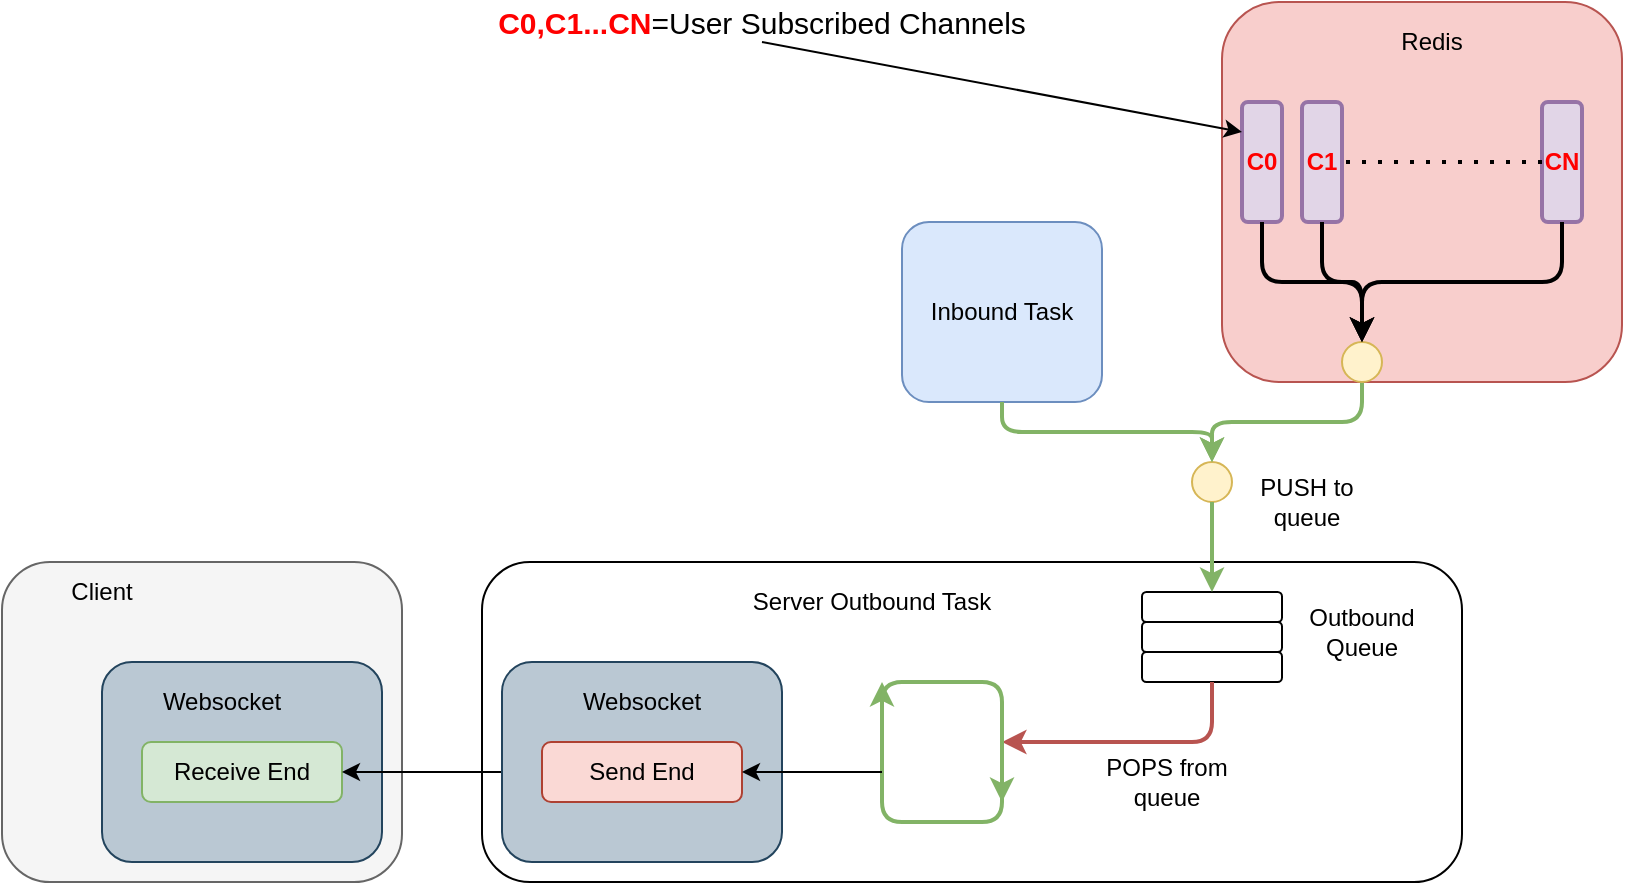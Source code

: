 <mxfile version="14.1.9" type="device"><diagram id="-0s2P20uroi0EVau9qgd" name="Page-1"><mxGraphModel dx="1422" dy="1862" grid="1" gridSize="10" guides="1" tooltips="1" connect="1" arrows="1" fold="1" page="1" pageScale="1" pageWidth="850" pageHeight="1100" math="0" shadow="0"><root><mxCell id="0"/><mxCell id="1" parent="0"/><mxCell id="TSie4cTHzgcR8lznAA3S-28" value="" style="rounded=1;whiteSpace=wrap;html=1;fillColor=#f8cecc;strokeColor=#b85450;" parent="1" vertex="1"><mxGeometry x="680" y="-200" width="200" height="190" as="geometry"/></mxCell><mxCell id="TSie4cTHzgcR8lznAA3S-13" value="" style="rounded=1;whiteSpace=wrap;html=1;fillColor=#f5f5f5;strokeColor=#666666;fontColor=#333333;" parent="1" vertex="1"><mxGeometry x="70" y="80" width="200" height="160" as="geometry"/></mxCell><mxCell id="TSie4cTHzgcR8lznAA3S-1" value="" style="rounded=1;whiteSpace=wrap;html=1;fillColor=#bac8d3;strokeColor=#23445d;" parent="1" vertex="1"><mxGeometry x="120" y="130" width="140" height="100" as="geometry"/></mxCell><mxCell id="l89OHFWNrWHoMT3OUBKf-10" value="" style="rounded=1;whiteSpace=wrap;html=1;" parent="1" vertex="1"><mxGeometry x="310" y="80" width="490" height="160" as="geometry"/></mxCell><mxCell id="l89OHFWNrWHoMT3OUBKf-1" value="Receive End" style="rounded=1;whiteSpace=wrap;html=1;fillColor=#d5e8d4;strokeColor=#82b366;" parent="1" vertex="1"><mxGeometry x="140" y="170" width="100" height="30" as="geometry"/></mxCell><mxCell id="l89OHFWNrWHoMT3OUBKf-4" value="" style="rounded=1;whiteSpace=wrap;html=1;" parent="1" vertex="1"><mxGeometry x="640" y="95" width="70" height="15" as="geometry"/></mxCell><mxCell id="l89OHFWNrWHoMT3OUBKf-5" value="" style="rounded=1;whiteSpace=wrap;html=1;" parent="1" vertex="1"><mxGeometry x="640" y="110" width="70" height="15" as="geometry"/></mxCell><mxCell id="l89OHFWNrWHoMT3OUBKf-6" value="" style="rounded=1;whiteSpace=wrap;html=1;" parent="1" vertex="1"><mxGeometry x="640" y="125" width="70" height="15" as="geometry"/></mxCell><mxCell id="l89OHFWNrWHoMT3OUBKf-8" value="" style="edgeStyle=elbowEdgeStyle;elbow=vertical;endArrow=classic;html=1;exitX=0.5;exitY=1;exitDx=0;exitDy=0;fillColor=#f8cecc;strokeColor=#b85450;strokeWidth=2;" parent="1" source="l89OHFWNrWHoMT3OUBKf-6" edge="1"><mxGeometry width="50" height="50" relative="1" as="geometry"><mxPoint x="490" y="430" as="sourcePoint"/><mxPoint x="570" y="170" as="targetPoint"/><Array as="points"><mxPoint x="620" y="170"/></Array></mxGeometry></mxCell><mxCell id="l89OHFWNrWHoMT3OUBKf-13" value="Inbound Task" style="rounded=1;whiteSpace=wrap;html=1;fillColor=#dae8fc;strokeColor=#6c8ebf;" parent="1" vertex="1"><mxGeometry x="520" y="-90" width="100" height="90" as="geometry"/></mxCell><mxCell id="l89OHFWNrWHoMT3OUBKf-14" value="" style="ellipse;whiteSpace=wrap;html=1;aspect=fixed;fillColor=#fff2cc;strokeColor=#d6b656;" parent="1" vertex="1"><mxGeometry x="665" y="30" width="20" height="20" as="geometry"/></mxCell><mxCell id="l89OHFWNrWHoMT3OUBKf-15" value="" style="edgeStyle=elbowEdgeStyle;elbow=vertical;endArrow=classic;html=1;exitX=0.5;exitY=1;exitDx=0;exitDy=0;entryX=0.5;entryY=0;entryDx=0;entryDy=0;strokeWidth=2;fillColor=#d5e8d4;strokeColor=#82b366;" parent="1" source="l89OHFWNrWHoMT3OUBKf-13" target="l89OHFWNrWHoMT3OUBKf-14" edge="1"><mxGeometry width="50" height="50" relative="1" as="geometry"><mxPoint x="400" y="270" as="sourcePoint"/><mxPoint x="450" y="220" as="targetPoint"/><Array as="points"><mxPoint x="630" y="15"/></Array></mxGeometry></mxCell><mxCell id="l89OHFWNrWHoMT3OUBKf-16" value="" style="edgeStyle=elbowEdgeStyle;elbow=vertical;endArrow=classic;html=1;exitX=0.5;exitY=1;exitDx=0;exitDy=0;entryX=0.5;entryY=0;entryDx=0;entryDy=0;exitPerimeter=0;strokeWidth=2;fillColor=#d5e8d4;strokeColor=#82b366;" parent="1" target="l89OHFWNrWHoMT3OUBKf-14" edge="1"><mxGeometry width="50" height="50" relative="1" as="geometry"><mxPoint x="750" y="-10" as="sourcePoint"/><mxPoint x="685" y="40" as="targetPoint"/><Array as="points"/></mxGeometry></mxCell><mxCell id="l89OHFWNrWHoMT3OUBKf-17" value="" style="endArrow=classic;html=1;exitX=0.5;exitY=1;exitDx=0;exitDy=0;entryX=0.5;entryY=0;entryDx=0;entryDy=0;fillColor=#d5e8d4;strokeColor=#82b366;strokeWidth=2;" parent="1" source="l89OHFWNrWHoMT3OUBKf-14" target="l89OHFWNrWHoMT3OUBKf-4" edge="1"><mxGeometry width="50" height="50" relative="1" as="geometry"><mxPoint x="400" y="280" as="sourcePoint"/><mxPoint x="450" y="230" as="targetPoint"/></mxGeometry></mxCell><mxCell id="l89OHFWNrWHoMT3OUBKf-18" value="Outbound Queue" style="text;html=1;strokeColor=none;fillColor=none;align=center;verticalAlign=middle;whiteSpace=wrap;rounded=0;" parent="1" vertex="1"><mxGeometry x="730" y="105" width="40" height="20" as="geometry"/></mxCell><mxCell id="l89OHFWNrWHoMT3OUBKf-19" value="Server Outbound Task" style="text;html=1;strokeColor=none;fillColor=none;align=center;verticalAlign=middle;whiteSpace=wrap;rounded=0;" parent="1" vertex="1"><mxGeometry x="420" y="90" width="170" height="20" as="geometry"/></mxCell><mxCell id="TSie4cTHzgcR8lznAA3S-2" value="Client" style="text;html=1;strokeColor=none;fillColor=none;align=center;verticalAlign=middle;whiteSpace=wrap;rounded=0;" parent="1" vertex="1"><mxGeometry x="100" y="85" width="40" height="20" as="geometry"/></mxCell><mxCell id="TSie4cTHzgcR8lznAA3S-3" value="" style="endArrow=classic;html=1;exitX=0;exitY=0.5;exitDx=0;exitDy=0;entryX=1;entryY=0.5;entryDx=0;entryDy=0;" parent="1" target="l89OHFWNrWHoMT3OUBKf-1" edge="1"><mxGeometry width="50" height="50" relative="1" as="geometry"><mxPoint x="320" y="185" as="sourcePoint"/><mxPoint x="260" y="185" as="targetPoint"/></mxGeometry></mxCell><mxCell id="TSie4cTHzgcR8lznAA3S-6" value="Websocket" style="text;html=1;strokeColor=none;fillColor=none;align=center;verticalAlign=middle;whiteSpace=wrap;rounded=0;" parent="1" vertex="1"><mxGeometry x="160" y="140" width="40" height="20" as="geometry"/></mxCell><mxCell id="TSie4cTHzgcR8lznAA3S-10" value="" style="rounded=1;whiteSpace=wrap;html=1;fillColor=#bac8d3;strokeColor=#23445d;" parent="1" vertex="1"><mxGeometry x="320" y="130" width="140" height="100" as="geometry"/></mxCell><mxCell id="TSie4cTHzgcR8lznAA3S-11" value="Send End" style="rounded=1;whiteSpace=wrap;html=1;fillColor=#fad9d5;strokeColor=#ae4132;" parent="1" vertex="1"><mxGeometry x="340" y="170" width="100" height="30" as="geometry"/></mxCell><mxCell id="TSie4cTHzgcR8lznAA3S-12" value="Websocket" style="text;html=1;strokeColor=none;fillColor=none;align=center;verticalAlign=middle;whiteSpace=wrap;rounded=0;" parent="1" vertex="1"><mxGeometry x="370" y="140" width="40" height="20" as="geometry"/></mxCell><mxCell id="TSie4cTHzgcR8lznAA3S-14" value="" style="edgeStyle=elbowEdgeStyle;elbow=vertical;endArrow=classic;html=1;fillColor=#d5e8d4;strokeColor=#82b366;strokeWidth=2;" parent="1" edge="1"><mxGeometry width="50" height="50" relative="1" as="geometry"><mxPoint x="570" y="160" as="sourcePoint"/><mxPoint x="510" y="140" as="targetPoint"/><Array as="points"><mxPoint x="510" y="210"/></Array></mxGeometry></mxCell><mxCell id="TSie4cTHzgcR8lznAA3S-17" value="" style="edgeStyle=elbowEdgeStyle;elbow=vertical;endArrow=classic;html=1;fillColor=#d5e8d4;strokeColor=#82b366;strokeWidth=2;" parent="1" edge="1"><mxGeometry width="50" height="50" relative="1" as="geometry"><mxPoint x="510" y="190" as="sourcePoint"/><mxPoint x="570" y="200" as="targetPoint"/><Array as="points"><mxPoint x="510" y="140"/></Array></mxGeometry></mxCell><mxCell id="TSie4cTHzgcR8lznAA3S-20" value="" style="endArrow=classic;html=1;strokeWidth=1;entryX=1;entryY=0.5;entryDx=0;entryDy=0;" parent="1" target="TSie4cTHzgcR8lznAA3S-11" edge="1"><mxGeometry width="50" height="50" relative="1" as="geometry"><mxPoint x="510" y="185" as="sourcePoint"/><mxPoint x="450" y="60" as="targetPoint"/></mxGeometry></mxCell><mxCell id="TSie4cTHzgcR8lznAA3S-22" value="PUSH to queue" style="text;html=1;strokeColor=none;fillColor=none;align=center;verticalAlign=middle;whiteSpace=wrap;rounded=0;" parent="1" vertex="1"><mxGeometry x="680" y="40" width="85" height="20" as="geometry"/></mxCell><mxCell id="TSie4cTHzgcR8lznAA3S-23" value="POPS from queue" style="text;html=1;strokeColor=none;fillColor=none;align=center;verticalAlign=middle;whiteSpace=wrap;rounded=0;" parent="1" vertex="1"><mxGeometry x="610" y="180" width="85" height="20" as="geometry"/></mxCell><mxCell id="TSie4cTHzgcR8lznAA3S-25" value="&lt;font color=&quot;#ff0000&quot;&gt;&lt;b&gt;C0&lt;/b&gt;&lt;/font&gt;" style="rounded=1;whiteSpace=wrap;html=1;fillColor=#e1d5e7;strokeColor=#9673a6;strokeWidth=2;" parent="1" vertex="1"><mxGeometry x="690" y="-150" width="20" height="60" as="geometry"/></mxCell><mxCell id="TSie4cTHzgcR8lznAA3S-26" value="&lt;b&gt;&lt;font color=&quot;#ff0000&quot;&gt;C1&lt;/font&gt;&lt;/b&gt;" style="rounded=1;whiteSpace=wrap;html=1;fillColor=#e1d5e7;strokeColor=#9673a6;strokeWidth=2;" parent="1" vertex="1"><mxGeometry x="720" y="-150" width="20" height="60" as="geometry"/></mxCell><mxCell id="TSie4cTHzgcR8lznAA3S-27" value="&lt;font color=&quot;#ff0000&quot;&gt;&lt;b&gt;CN&lt;/b&gt;&lt;/font&gt;" style="rounded=1;whiteSpace=wrap;html=1;fillColor=#e1d5e7;strokeColor=#9673a6;strokeWidth=2;" parent="1" vertex="1"><mxGeometry x="840" y="-150" width="20" height="60" as="geometry"/></mxCell><mxCell id="TSie4cTHzgcR8lznAA3S-29" value="Redis" style="text;html=1;strokeColor=none;fillColor=none;align=center;verticalAlign=middle;whiteSpace=wrap;rounded=0;" parent="1" vertex="1"><mxGeometry x="765" y="-190" width="40" height="20" as="geometry"/></mxCell><mxCell id="TSie4cTHzgcR8lznAA3S-30" value="" style="endArrow=none;dashed=1;html=1;dashPattern=1 3;strokeWidth=2;exitX=0;exitY=0.5;exitDx=0;exitDy=0;entryX=1;entryY=0.5;entryDx=0;entryDy=0;" parent="1" source="TSie4cTHzgcR8lznAA3S-27" target="TSie4cTHzgcR8lznAA3S-26" edge="1"><mxGeometry width="50" height="50" relative="1" as="geometry"><mxPoint x="390" y="100" as="sourcePoint"/><mxPoint x="440" y="50" as="targetPoint"/></mxGeometry></mxCell><mxCell id="TSie4cTHzgcR8lznAA3S-31" value="" style="ellipse;whiteSpace=wrap;html=1;aspect=fixed;fillColor=#fff2cc;strokeColor=#d6b656;" parent="1" vertex="1"><mxGeometry x="740" y="-30" width="20" height="20" as="geometry"/></mxCell><mxCell id="TSie4cTHzgcR8lznAA3S-34" value="" style="edgeStyle=elbowEdgeStyle;elbow=vertical;endArrow=classic;html=1;strokeWidth=2;exitX=0.5;exitY=1;exitDx=0;exitDy=0;entryX=0.5;entryY=0;entryDx=0;entryDy=0;" parent="1" source="TSie4cTHzgcR8lznAA3S-25" target="TSie4cTHzgcR8lznAA3S-31" edge="1"><mxGeometry width="50" height="50" relative="1" as="geometry"><mxPoint x="390" y="100" as="sourcePoint"/><mxPoint x="440" y="50" as="targetPoint"/></mxGeometry></mxCell><mxCell id="TSie4cTHzgcR8lznAA3S-35" value="" style="edgeStyle=elbowEdgeStyle;elbow=vertical;endArrow=classic;html=1;strokeWidth=2;exitX=0.5;exitY=1;exitDx=0;exitDy=0;entryX=0.5;entryY=0;entryDx=0;entryDy=0;" parent="1" source="TSie4cTHzgcR8lznAA3S-26" target="TSie4cTHzgcR8lznAA3S-31" edge="1"><mxGeometry width="50" height="50" relative="1" as="geometry"><mxPoint x="715" y="-60" as="sourcePoint"/><mxPoint x="765" y="-30" as="targetPoint"/><Array as="points"><mxPoint x="720" y="-60"/></Array></mxGeometry></mxCell><mxCell id="TSie4cTHzgcR8lznAA3S-36" value="" style="edgeStyle=elbowEdgeStyle;elbow=vertical;endArrow=classic;html=1;strokeWidth=2;exitX=0.5;exitY=1;exitDx=0;exitDy=0;" parent="1" source="TSie4cTHzgcR8lznAA3S-27" edge="1"><mxGeometry width="50" height="50" relative="1" as="geometry"><mxPoint x="725" y="-50" as="sourcePoint"/><mxPoint x="750" y="-30" as="targetPoint"/></mxGeometry></mxCell><mxCell id="TSie4cTHzgcR8lznAA3S-38" value="&lt;font style=&quot;font-size: 15px&quot;&gt;&lt;font color=&quot;#ff0000&quot; style=&quot;font-size: 15px&quot;&gt;&lt;b&gt;C0,C1...CN&lt;/b&gt;&lt;/font&gt;=User Subscribed Channels&lt;/font&gt;" style="text;html=1;strokeColor=none;fillColor=none;align=center;verticalAlign=middle;whiteSpace=wrap;rounded=0;" parent="1" vertex="1"><mxGeometry x="260" y="-200" width="380" height="20" as="geometry"/></mxCell><mxCell id="TSie4cTHzgcR8lznAA3S-39" value="" style="endArrow=classic;html=1;strokeWidth=1;exitX=0.5;exitY=1;exitDx=0;exitDy=0;entryX=0;entryY=0.25;entryDx=0;entryDy=0;" parent="1" source="TSie4cTHzgcR8lznAA3S-38" target="TSie4cTHzgcR8lznAA3S-25" edge="1"><mxGeometry width="50" height="50" relative="1" as="geometry"><mxPoint x="390" y="40" as="sourcePoint"/><mxPoint x="440" y="-10" as="targetPoint"/></mxGeometry></mxCell></root></mxGraphModel></diagram></mxfile>
